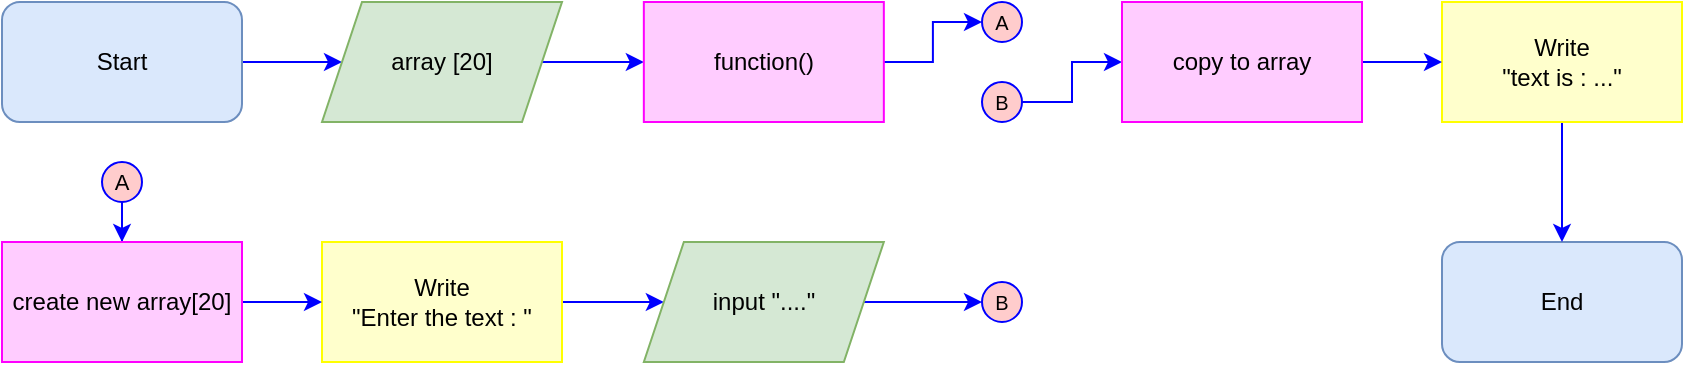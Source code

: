 <mxfile version="20.6.0" type="device"><diagram id="GU_egi--gNR71cNjjw7K" name="หน้า-1"><mxGraphModel dx="614" dy="651" grid="1" gridSize="10" guides="1" tooltips="1" connect="1" arrows="1" fold="1" page="1" pageScale="1" pageWidth="827" pageHeight="1169" math="0" shadow="0"><root><mxCell id="0"/><mxCell id="1" parent="0"/><mxCell id="JDEgwbS9gVhzQcdF4mBM-7" style="edgeStyle=orthogonalEdgeStyle;shape=connector;rounded=0;orthogonalLoop=1;jettySize=auto;html=1;labelBackgroundColor=default;strokeColor=#0000FF;fontFamily=Helvetica;fontSize=10;fontColor=#0000FF;endArrow=classic;" parent="1" source="3kbfPJICYh6IDhDmhpvJ-2" target="3kbfPJICYh6IDhDmhpvJ-4" edge="1"><mxGeometry relative="1" as="geometry"/></mxCell><mxCell id="3kbfPJICYh6IDhDmhpvJ-2" value="Start" style="rounded=1;whiteSpace=wrap;html=1;fillColor=#dae8fc;strokeColor=#6c8ebf;" parent="1" vertex="1"><mxGeometry x="40" y="40" width="120" height="60" as="geometry"/></mxCell><mxCell id="JDEgwbS9gVhzQcdF4mBM-9" style="edgeStyle=orthogonalEdgeStyle;shape=connector;rounded=0;orthogonalLoop=1;jettySize=auto;html=1;labelBackgroundColor=default;strokeColor=#0000FF;fontFamily=Helvetica;fontSize=10;fontColor=#0000FF;endArrow=classic;" parent="1" source="3kbfPJICYh6IDhDmhpvJ-4" target="RMGrZtWYYws5Uy54YWYp-7" edge="1"><mxGeometry relative="1" as="geometry"/></mxCell><mxCell id="3kbfPJICYh6IDhDmhpvJ-4" value="array [20]" style="shape=parallelogram;perimeter=parallelogramPerimeter;whiteSpace=wrap;html=1;fixedSize=1;fillColor=#d5e8d4;strokeColor=#82b366;" parent="1" vertex="1"><mxGeometry x="200" y="40" width="120" height="60" as="geometry"/></mxCell><mxCell id="JDEgwbS9gVhzQcdF4mBM-6" style="edgeStyle=orthogonalEdgeStyle;shape=connector;rounded=0;orthogonalLoop=1;jettySize=auto;html=1;labelBackgroundColor=default;strokeColor=#0000FF;fontFamily=Helvetica;fontSize=10;fontColor=#0000FF;endArrow=classic;" parent="1" source="JDEgwbS9gVhzQcdF4mBM-1" target="RMGrZtWYYws5Uy54YWYp-11" edge="1"><mxGeometry relative="1" as="geometry"><mxPoint x="100" y="160" as="targetPoint"/></mxGeometry></mxCell><mxCell id="JDEgwbS9gVhzQcdF4mBM-1" value="A" style="ellipse;whiteSpace=wrap;html=1;aspect=fixed;fillColor=#FFCCCC;strokeColor=#0000FF;labelBackgroundColor=none;endArrow=classic;fontSize=11;rounded=0;" parent="1" vertex="1"><mxGeometry x="90" y="120" width="20" height="20" as="geometry"/></mxCell><mxCell id="JDEgwbS9gVhzQcdF4mBM-8" value="&lt;font style=&quot;font-size: 10px;&quot;&gt;A&lt;/font&gt;" style="ellipse;whiteSpace=wrap;html=1;aspect=fixed;fillColor=#FFCCCC;strokeColor=#0000FF;labelBackgroundColor=none;endArrow=classic;fontSize=11;rounded=0;" parent="1" vertex="1"><mxGeometry x="530" y="40" width="20" height="20" as="geometry"/></mxCell><mxCell id="RMGrZtWYYws5Uy54YWYp-25" style="edgeStyle=orthogonalEdgeStyle;shape=connector;rounded=0;orthogonalLoop=1;jettySize=auto;html=1;labelBackgroundColor=default;strokeColor=#0000FF;fontFamily=Helvetica;fontSize=10;fontColor=#0000FF;endArrow=classic;" edge="1" parent="1" source="JDEgwbS9gVhzQcdF4mBM-13" target="RMGrZtWYYws5Uy54YWYp-21"><mxGeometry relative="1" as="geometry"/></mxCell><mxCell id="JDEgwbS9gVhzQcdF4mBM-13" value="&lt;font style=&quot;font-size: 10px;&quot;&gt;B&lt;/font&gt;" style="ellipse;whiteSpace=wrap;html=1;aspect=fixed;fillColor=#FFCCCC;strokeColor=#0000FF;labelBackgroundColor=none;endArrow=classic;fontSize=11;rounded=0;" parent="1" vertex="1"><mxGeometry x="530" y="80" width="20" height="20" as="geometry"/></mxCell><mxCell id="RMGrZtWYYws5Uy54YWYp-20" style="edgeStyle=orthogonalEdgeStyle;shape=connector;rounded=0;orthogonalLoop=1;jettySize=auto;html=1;labelBackgroundColor=default;strokeColor=#0000FF;fontFamily=Helvetica;fontSize=10;fontColor=#0000FF;endArrow=classic;" edge="1" parent="1" source="JDEgwbS9gVhzQcdF4mBM-19" target="RMGrZtWYYws5Uy54YWYp-17"><mxGeometry relative="1" as="geometry"/></mxCell><mxCell id="JDEgwbS9gVhzQcdF4mBM-19" value="Write &lt;br&gt;&quot;Enter the text : &quot;" style="rounded=0;whiteSpace=wrap;html=1;fillColor=#FFFFCC;strokeColor=#FFFF00;" parent="1" vertex="1"><mxGeometry x="200.0" y="160" width="120" height="60" as="geometry"/></mxCell><mxCell id="JDEgwbS9gVhzQcdF4mBM-21" value="End" style="rounded=1;whiteSpace=wrap;html=1;fillColor=#dae8fc;strokeColor=#6c8ebf;" parent="1" vertex="1"><mxGeometry x="760" y="160" width="120" height="60" as="geometry"/></mxCell><mxCell id="RMGrZtWYYws5Uy54YWYp-8" style="edgeStyle=orthogonalEdgeStyle;shape=connector;rounded=0;orthogonalLoop=1;jettySize=auto;html=1;labelBackgroundColor=default;strokeColor=#0000FF;fontFamily=Helvetica;fontSize=10;fontColor=#0000FF;endArrow=classic;" edge="1" parent="1" source="RMGrZtWYYws5Uy54YWYp-7" target="JDEgwbS9gVhzQcdF4mBM-8"><mxGeometry relative="1" as="geometry"><mxPoint x="560" y="50" as="targetPoint"/></mxGeometry></mxCell><mxCell id="RMGrZtWYYws5Uy54YWYp-7" value="function()" style="rounded=0;whiteSpace=wrap;html=1;fillColor=#FFCCFF;strokeColor=#FF00FF;" vertex="1" parent="1"><mxGeometry x="360.92" y="40" width="120" height="60" as="geometry"/></mxCell><mxCell id="RMGrZtWYYws5Uy54YWYp-13" style="edgeStyle=orthogonalEdgeStyle;shape=connector;rounded=0;orthogonalLoop=1;jettySize=auto;html=1;labelBackgroundColor=default;strokeColor=#0000FF;fontFamily=Helvetica;fontSize=10;fontColor=#0000FF;endArrow=classic;" edge="1" parent="1" source="RMGrZtWYYws5Uy54YWYp-11" target="JDEgwbS9gVhzQcdF4mBM-19"><mxGeometry relative="1" as="geometry"/></mxCell><mxCell id="RMGrZtWYYws5Uy54YWYp-11" value="create new array[20]" style="rounded=0;whiteSpace=wrap;html=1;fillColor=#FFCCFF;strokeColor=#FF00FF;" vertex="1" parent="1"><mxGeometry x="40.0" y="160" width="120" height="60" as="geometry"/></mxCell><mxCell id="RMGrZtWYYws5Uy54YWYp-16" style="edgeStyle=orthogonalEdgeStyle;shape=connector;rounded=0;orthogonalLoop=1;jettySize=auto;html=1;labelBackgroundColor=default;strokeColor=#0000FF;fontFamily=Helvetica;fontSize=10;fontColor=#0000FF;endArrow=classic;" edge="1" parent="1" source="RMGrZtWYYws5Uy54YWYp-14" target="JDEgwbS9gVhzQcdF4mBM-21"><mxGeometry relative="1" as="geometry"/></mxCell><mxCell id="RMGrZtWYYws5Uy54YWYp-14" value="Write &lt;br&gt;&quot;text is : ...&quot;" style="rounded=0;whiteSpace=wrap;html=1;fillColor=#FFFFCC;strokeColor=#FFFF00;" vertex="1" parent="1"><mxGeometry x="760" y="40" width="120" height="60" as="geometry"/></mxCell><mxCell id="RMGrZtWYYws5Uy54YWYp-26" style="edgeStyle=orthogonalEdgeStyle;shape=connector;rounded=0;orthogonalLoop=1;jettySize=auto;html=1;labelBackgroundColor=default;strokeColor=#0000FF;fontFamily=Helvetica;fontSize=10;fontColor=#0000FF;endArrow=classic;" edge="1" parent="1" source="RMGrZtWYYws5Uy54YWYp-17" target="RMGrZtWYYws5Uy54YWYp-18"><mxGeometry relative="1" as="geometry"/></mxCell><mxCell id="RMGrZtWYYws5Uy54YWYp-17" value="input &quot;....&quot;" style="shape=parallelogram;perimeter=parallelogramPerimeter;whiteSpace=wrap;html=1;fixedSize=1;fillColor=#d5e8d4;strokeColor=#82b366;" vertex="1" parent="1"><mxGeometry x="360.92" y="160" width="120" height="60" as="geometry"/></mxCell><mxCell id="RMGrZtWYYws5Uy54YWYp-18" value="&lt;font style=&quot;font-size: 10px;&quot;&gt;B&lt;/font&gt;" style="ellipse;whiteSpace=wrap;html=1;aspect=fixed;fillColor=#FFCCCC;strokeColor=#0000FF;labelBackgroundColor=none;endArrow=classic;fontSize=11;rounded=0;" vertex="1" parent="1"><mxGeometry x="530" y="180" width="20" height="20" as="geometry"/></mxCell><mxCell id="RMGrZtWYYws5Uy54YWYp-24" style="edgeStyle=orthogonalEdgeStyle;shape=connector;rounded=0;orthogonalLoop=1;jettySize=auto;html=1;labelBackgroundColor=default;strokeColor=#0000FF;fontFamily=Helvetica;fontSize=10;fontColor=#0000FF;endArrow=classic;" edge="1" parent="1" source="RMGrZtWYYws5Uy54YWYp-21" target="RMGrZtWYYws5Uy54YWYp-14"><mxGeometry relative="1" as="geometry"/></mxCell><mxCell id="RMGrZtWYYws5Uy54YWYp-21" value="copy to array" style="rounded=0;whiteSpace=wrap;html=1;fillColor=#FFCCFF;strokeColor=#FF00FF;" vertex="1" parent="1"><mxGeometry x="600" y="40" width="120" height="60" as="geometry"/></mxCell></root></mxGraphModel></diagram></mxfile>